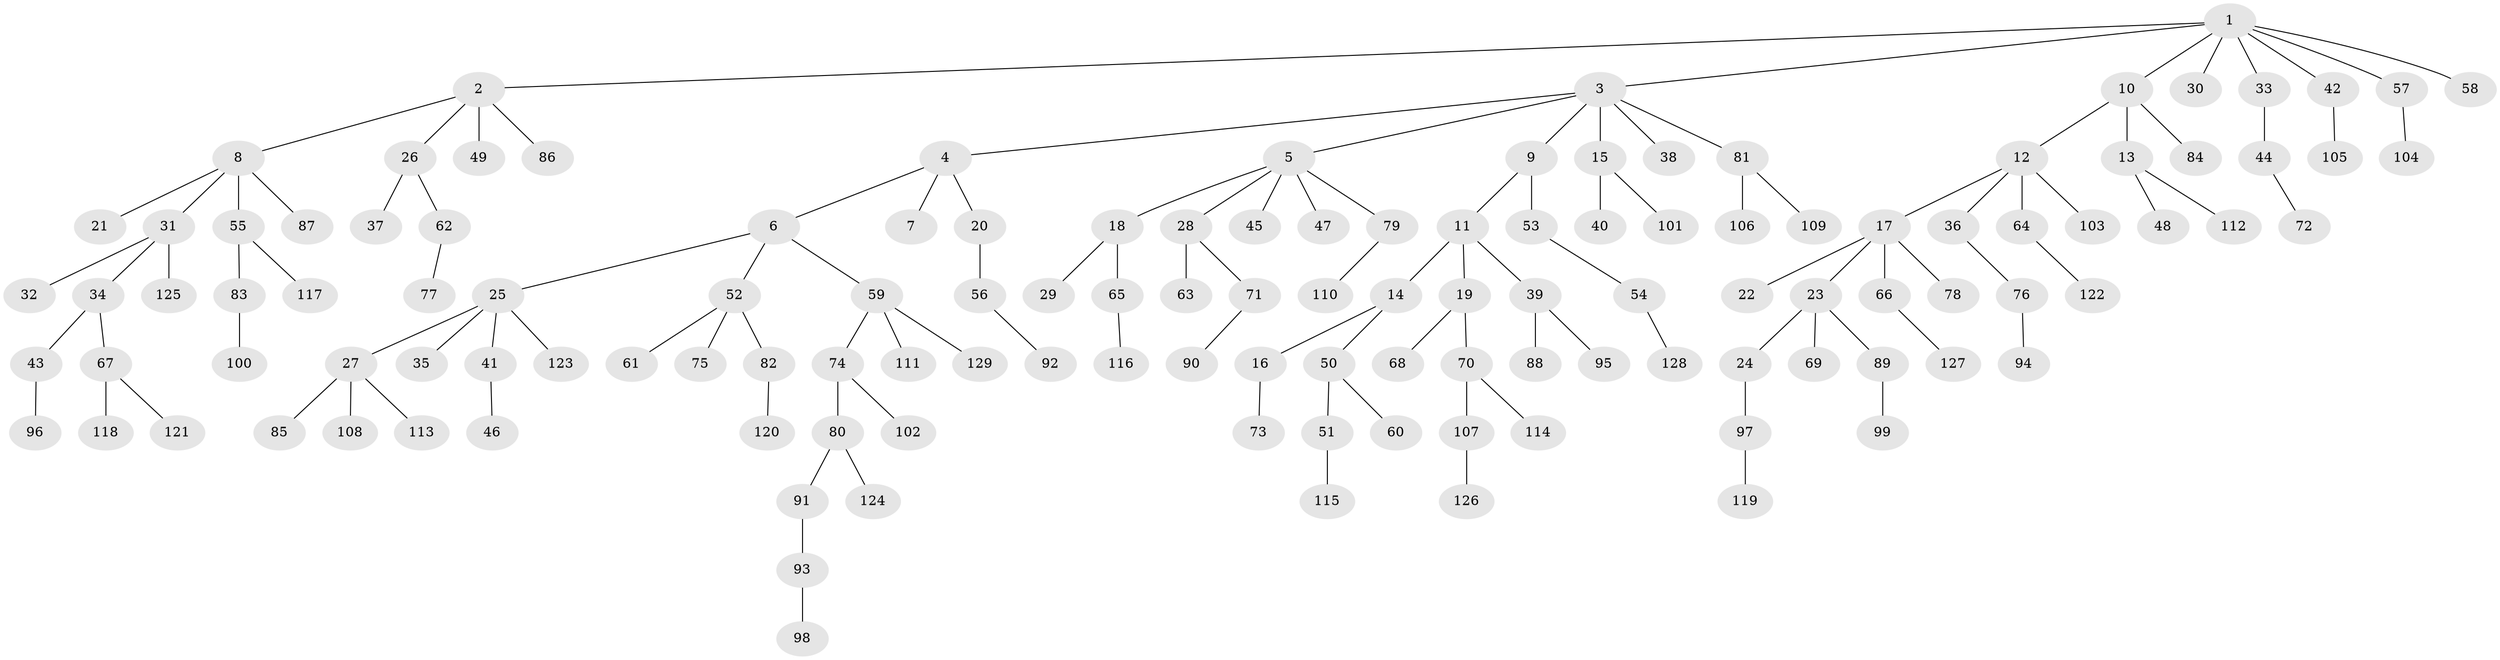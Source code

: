 // Generated by graph-tools (version 1.1) at 2025/52/03/09/25 04:52:30]
// undirected, 129 vertices, 128 edges
graph export_dot {
graph [start="1"]
  node [color=gray90,style=filled];
  1;
  2;
  3;
  4;
  5;
  6;
  7;
  8;
  9;
  10;
  11;
  12;
  13;
  14;
  15;
  16;
  17;
  18;
  19;
  20;
  21;
  22;
  23;
  24;
  25;
  26;
  27;
  28;
  29;
  30;
  31;
  32;
  33;
  34;
  35;
  36;
  37;
  38;
  39;
  40;
  41;
  42;
  43;
  44;
  45;
  46;
  47;
  48;
  49;
  50;
  51;
  52;
  53;
  54;
  55;
  56;
  57;
  58;
  59;
  60;
  61;
  62;
  63;
  64;
  65;
  66;
  67;
  68;
  69;
  70;
  71;
  72;
  73;
  74;
  75;
  76;
  77;
  78;
  79;
  80;
  81;
  82;
  83;
  84;
  85;
  86;
  87;
  88;
  89;
  90;
  91;
  92;
  93;
  94;
  95;
  96;
  97;
  98;
  99;
  100;
  101;
  102;
  103;
  104;
  105;
  106;
  107;
  108;
  109;
  110;
  111;
  112;
  113;
  114;
  115;
  116;
  117;
  118;
  119;
  120;
  121;
  122;
  123;
  124;
  125;
  126;
  127;
  128;
  129;
  1 -- 2;
  1 -- 3;
  1 -- 10;
  1 -- 30;
  1 -- 33;
  1 -- 42;
  1 -- 57;
  1 -- 58;
  2 -- 8;
  2 -- 26;
  2 -- 49;
  2 -- 86;
  3 -- 4;
  3 -- 5;
  3 -- 9;
  3 -- 15;
  3 -- 38;
  3 -- 81;
  4 -- 6;
  4 -- 7;
  4 -- 20;
  5 -- 18;
  5 -- 28;
  5 -- 45;
  5 -- 47;
  5 -- 79;
  6 -- 25;
  6 -- 52;
  6 -- 59;
  8 -- 21;
  8 -- 31;
  8 -- 55;
  8 -- 87;
  9 -- 11;
  9 -- 53;
  10 -- 12;
  10 -- 13;
  10 -- 84;
  11 -- 14;
  11 -- 19;
  11 -- 39;
  12 -- 17;
  12 -- 36;
  12 -- 64;
  12 -- 103;
  13 -- 48;
  13 -- 112;
  14 -- 16;
  14 -- 50;
  15 -- 40;
  15 -- 101;
  16 -- 73;
  17 -- 22;
  17 -- 23;
  17 -- 66;
  17 -- 78;
  18 -- 29;
  18 -- 65;
  19 -- 68;
  19 -- 70;
  20 -- 56;
  23 -- 24;
  23 -- 69;
  23 -- 89;
  24 -- 97;
  25 -- 27;
  25 -- 35;
  25 -- 41;
  25 -- 123;
  26 -- 37;
  26 -- 62;
  27 -- 85;
  27 -- 108;
  27 -- 113;
  28 -- 63;
  28 -- 71;
  31 -- 32;
  31 -- 34;
  31 -- 125;
  33 -- 44;
  34 -- 43;
  34 -- 67;
  36 -- 76;
  39 -- 88;
  39 -- 95;
  41 -- 46;
  42 -- 105;
  43 -- 96;
  44 -- 72;
  50 -- 51;
  50 -- 60;
  51 -- 115;
  52 -- 61;
  52 -- 75;
  52 -- 82;
  53 -- 54;
  54 -- 128;
  55 -- 83;
  55 -- 117;
  56 -- 92;
  57 -- 104;
  59 -- 74;
  59 -- 111;
  59 -- 129;
  62 -- 77;
  64 -- 122;
  65 -- 116;
  66 -- 127;
  67 -- 118;
  67 -- 121;
  70 -- 107;
  70 -- 114;
  71 -- 90;
  74 -- 80;
  74 -- 102;
  76 -- 94;
  79 -- 110;
  80 -- 91;
  80 -- 124;
  81 -- 106;
  81 -- 109;
  82 -- 120;
  83 -- 100;
  89 -- 99;
  91 -- 93;
  93 -- 98;
  97 -- 119;
  107 -- 126;
}
